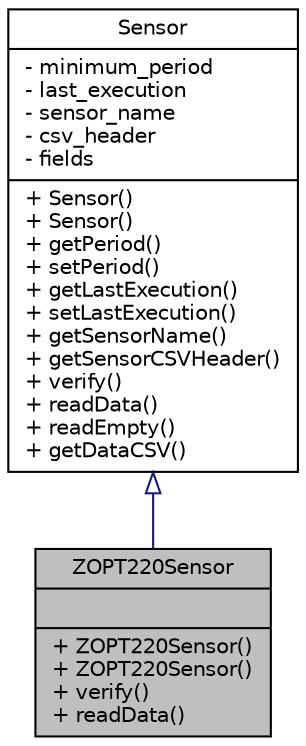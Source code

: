 digraph "ZOPT220Sensor"
{
 // INTERACTIVE_SVG=YES
 // LATEX_PDF_SIZE
  bgcolor="transparent";
  edge [fontname="Helvetica",fontsize="10",labelfontname="Helvetica",labelfontsize="10"];
  node [fontname="Helvetica",fontsize="10",shape=record];
  Node1 [label="{ZOPT220Sensor\n||+ ZOPT220Sensor()\l+ ZOPT220Sensor()\l+ verify()\l+ readData()\l}",height=0.2,width=0.4,color="black", fillcolor="grey75", style="filled", fontcolor="black",tooltip="A class to interface with the ZOPT220x UV and ambient light sensor."];
  Node2 -> Node1 [dir="back",color="midnightblue",fontsize="10",style="solid",arrowtail="onormal",fontname="Helvetica"];
  Node2 [label="{Sensor\n|- minimum_period\l- last_execution\l- sensor_name\l- csv_header\l- fields\l|+ Sensor()\l+ Sensor()\l+ getPeriod()\l+ setPeriod()\l+ getLastExecution()\l+ setLastExecution()\l+ getSensorName()\l+ getSensorCSVHeader()\l+ verify()\l+ readData()\l+ readEmpty()\l+ getDataCSV()\l}",height=0.2,width=0.4,color="black",URL="$classSensor.html",tooltip="Parent class for sensor objects."];
}
